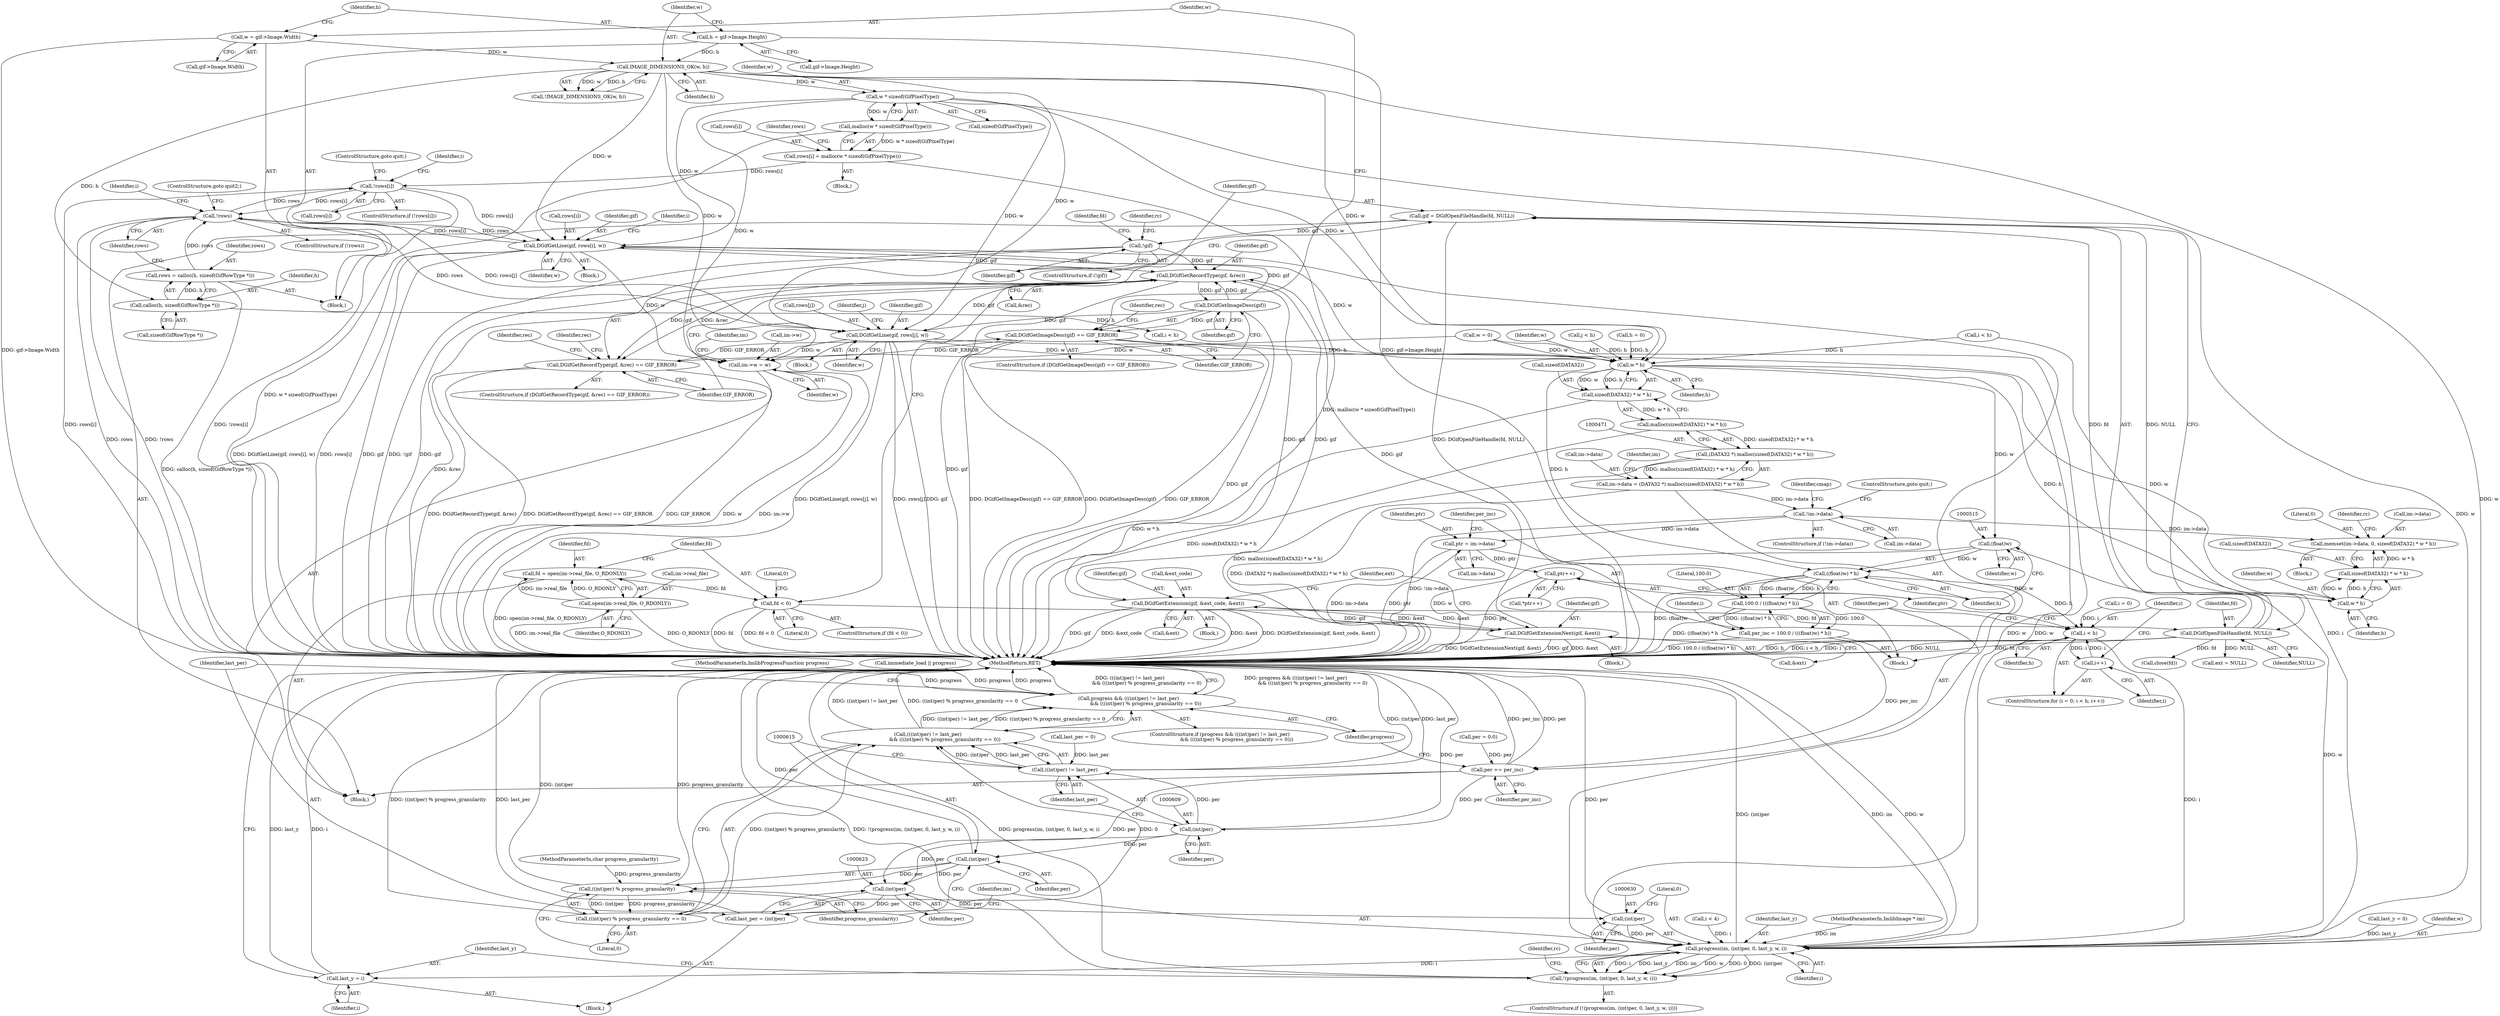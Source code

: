 digraph "0_enlightment_39641e74a560982fbf93f29bf96b37d27803cb56@array" {
"1000282" [label="(Call,!rows[i])"];
"1000259" [label="(Call,!rows)"];
"1000337" [label="(Call,DGifGetLine(gif, rows[i], w))"];
"1000225" [label="(Call,DGifGetImageDesc(gif))"];
"1000206" [label="(Call,DGifGetRecordType(gif, &rec))"];
"1000391" [label="(Call,DGifGetExtensionNext(gif, &ext))"];
"1000357" [label="(Call,DGifGetExtension(gif, &ext_code, &ext))"];
"1000192" [label="(Call,!gif)"];
"1000186" [label="(Call,gif = DGifOpenFileHandle(fd, NULL))"];
"1000188" [label="(Call,DGifOpenFileHandle(fd, NULL))"];
"1000181" [label="(Call,fd < 0)"];
"1000173" [label="(Call,fd = open(im->real_file, O_RDONLY))"];
"1000175" [label="(Call,open(im->real_file, O_RDONLY))"];
"1000319" [label="(Call,DGifGetLine(gif, rows[j], w))"];
"1000277" [label="(Call,w * sizeof(GifPixelType))"];
"1000248" [label="(Call,IMAGE_DIMENSIONS_OK(w, h))"];
"1000232" [label="(Call,w = gif->Image.Width)"];
"1000239" [label="(Call,h = gif->Image.Height)"];
"1000282" [label="(Call,!rows[i])"];
"1000272" [label="(Call,rows[i] = malloc(w * sizeof(GifPixelType)))"];
"1000276" [label="(Call,malloc(w * sizeof(GifPixelType)))"];
"1000252" [label="(Call,rows = calloc(h, sizeof(GifRowType *)))"];
"1000254" [label="(Call,calloc(h, sizeof(GifRowType *)))"];
"1000205" [label="(Call,DGifGetRecordType(gif, &rec) == GIF_ERROR)"];
"1000224" [label="(Call,DGifGetImageDesc(gif) == GIF_ERROR)"];
"1000415" [label="(Call,im->w = w)"];
"1000476" [label="(Call,w * h)"];
"1000473" [label="(Call,sizeof(DATA32) * w * h)"];
"1000472" [label="(Call,malloc(sizeof(DATA32) * w * h))"];
"1000470" [label="(Call,(DATA32 *) malloc(sizeof(DATA32) * w * h))"];
"1000466" [label="(Call,im->data = (DATA32 *) malloc(sizeof(DATA32) * w * h))"];
"1000480" [label="(Call,!im->data)"];
"1000489" [label="(Call,memset(im->data, 0, sizeof(DATA32) * w * h))"];
"1000504" [label="(Call,ptr = im->data)"];
"1000529" [label="(Call,ptr++)"];
"1000497" [label="(Call,w * h)"];
"1000494" [label="(Call,sizeof(DATA32) * w * h)"];
"1000514" [label="(Call,(float)w)"];
"1000513" [label="(Call,((float)w) * h)"];
"1000511" [label="(Call,100.0 / (((float)w) * h))"];
"1000509" [label="(Call,per_inc = 100.0 / (((float)w) * h))"];
"1000600" [label="(Call,per += per_inc)"];
"1000608" [label="(Call,(int)per)"];
"1000607" [label="(Call,((int)per) != last_per)"];
"1000606" [label="(Call,(((int)per) != last_per)\n                      && (((int)per) % progress_granularity == 0))"];
"1000604" [label="(Call,progress && (((int)per) != last_per)\n                      && (((int)per) % progress_granularity == 0))"];
"1000614" [label="(Call,(int)per)"];
"1000613" [label="(Call,((int)per) % progress_granularity)"];
"1000612" [label="(Call,((int)per) % progress_granularity == 0)"];
"1000622" [label="(Call,(int)per)"];
"1000620" [label="(Call,last_per = (int)per)"];
"1000629" [label="(Call,(int)per)"];
"1000627" [label="(Call,progress(im, (int)per, 0, last_y, w, i))"];
"1000626" [label="(Call,!(progress(im, (int)per, 0, last_y, w, i)))"];
"1000641" [label="(Call,last_y = i)"];
"1000522" [label="(Call,i < h)"];
"1000525" [label="(Call,i++)"];
"1000441" [label="(Call,immediate_load || progress)"];
"1000530" [label="(Identifier,ptr)"];
"1000253" [label="(Identifier,rows)"];
"1000487" [label="(Identifier,cmap)"];
"1000481" [label="(Call,im->data)"];
"1000264" [label="(Identifier,i)"];
"1000336" [label="(Block,)"];
"1000484" [label="(ControlStructure,goto quit;)"];
"1000520" [label="(Identifier,i)"];
"1000631" [label="(Identifier,per)"];
"1000339" [label="(Call,rows[i])"];
"1000466" [label="(Call,im->data = (DATA32 *) malloc(sizeof(DATA32) * w * h))"];
"1000208" [label="(Call,&rec)"];
"1000524" [label="(Identifier,h)"];
"1000298" [label="(Call,i < 4)"];
"1000608" [label="(Call,(int)per)"];
"1000422" [label="(Identifier,im)"];
"1000392" [label="(Identifier,gif)"];
"1000358" [label="(Identifier,gif)"];
"1000224" [label="(Call,DGifGetImageDesc(gif) == GIF_ERROR)"];
"1000324" [label="(Identifier,w)"];
"1000611" [label="(Identifier,last_per)"];
"1000210" [label="(Identifier,GIF_ERROR)"];
"1000514" [label="(Call,(float)w)"];
"1000522" [label="(Call,i < h)"];
"1000270" [label="(Identifier,i)"];
"1000174" [label="(Identifier,fd)"];
"1000627" [label="(Call,progress(im, (int)per, 0, last_y, w, i))"];
"1000284" [label="(Identifier,rows)"];
"1000497" [label="(Call,w * h)"];
"1000607" [label="(Call,((int)per) != last_per)"];
"1000612" [label="(Call,((int)per) % progress_granularity == 0)"];
"1000272" [label="(Call,rows[i] = malloc(w * sizeof(GifPixelType)))"];
"1000444" [label="(Block,)"];
"1000225" [label="(Call,DGifGetImageDesc(gif))"];
"1000493" [label="(Literal,0)"];
"1000342" [label="(Identifier,w)"];
"1000361" [label="(Call,&ext)"];
"1000331" [label="(Call,i < h)"];
"1000501" [label="(Identifier,rc)"];
"1000112" [label="(MethodParameterIn,char progress_granularity)"];
"1000338" [label="(Identifier,gif)"];
"1000250" [label="(Identifier,h)"];
"1000489" [label="(Call,memset(im->data, 0, sizeof(DATA32) * w * h))"];
"1000179" [label="(Identifier,O_RDONLY)"];
"1000195" [label="(Call,close(fd))"];
"1000643" [label="(Identifier,i)"];
"1000614" [label="(Call,(int)per)"];
"1000148" [label="(Call,last_per = 0)"];
"1000635" [label="(Identifier,i)"];
"1000601" [label="(Identifier,per)"];
"1000357" [label="(Call,DGifGetExtension(gif, &ext_code, &ext))"];
"1000604" [label="(Call,progress && (((int)per) != last_per)\n                      && (((int)per) % progress_granularity == 0))"];
"1000193" [label="(Identifier,gif)"];
"1000633" [label="(Identifier,last_y)"];
"1000529" [label="(Call,ptr++)"];
"1000477" [label="(Identifier,w)"];
"1000467" [label="(Call,im->data)"];
"1000518" [label="(ControlStructure,for (i = 0; i < h; i++))"];
"1000283" [label="(Call,rows[i])"];
"1000480" [label="(Call,!im->data)"];
"1000276" [label="(Call,malloc(w * sizeof(GifPixelType)))"];
"1000173" [label="(Call,fd = open(im->real_file, O_RDONLY))"];
"1000206" [label="(Call,DGifGetRecordType(gif, &rec))"];
"1000226" [label="(Identifier,gif)"];
"1000186" [label="(Call,gif = DGifOpenFileHandle(fd, NULL))"];
"1000176" [label="(Call,im->real_file)"];
"1000110" [label="(MethodParameterIn,ImlibImage * im)"];
"1000641" [label="(Call,last_y = i)"];
"1000499" [label="(Identifier,h)"];
"1000528" [label="(Call,*ptr++)"];
"1000248" [label="(Call,IMAGE_DIMENSIONS_OK(w, h))"];
"1000354" [label="(Call,ext = NULL)"];
"1000472" [label="(Call,malloc(sizeof(DATA32) * w * h))"];
"1000318" [label="(Block,)"];
"1000259" [label="(Call,!rows)"];
"1000416" [label="(Call,im->w)"];
"1000626" [label="(Call,!(progress(im, (int)per, 0, last_y, w, i)))"];
"1000205" [label="(Call,DGifGetRecordType(gif, &rec) == GIF_ERROR)"];
"1000351" [label="(Block,)"];
"1000513" [label="(Call,((float)w) * h)"];
"1000476" [label="(Call,w * h)"];
"1000642" [label="(Identifier,last_y)"];
"1000335" [label="(Identifier,i)"];
"1000314" [label="(Identifier,j)"];
"1000255" [label="(Identifier,h)"];
"1000183" [label="(Literal,0)"];
"1000232" [label="(Call,w = gif->Image.Width)"];
"1000271" [label="(Block,)"];
"1000512" [label="(Literal,100.0)"];
"1000111" [label="(MethodParameterIn,ImlibProgressFunction progress)"];
"1000473" [label="(Call,sizeof(DATA32) * w * h)"];
"1000310" [label="(Call,j < h)"];
"1000254" [label="(Call,calloc(h, sizeof(GifRowType *)))"];
"1000494" [label="(Call,sizeof(DATA32) * w * h)"];
"1000526" [label="(Identifier,i)"];
"1000519" [label="(Call,i = 0)"];
"1000282" [label="(Call,!rows[i])"];
"1000286" [label="(ControlStructure,goto quit;)"];
"1000320" [label="(Identifier,gif)"];
"1000419" [label="(Identifier,w)"];
"1000266" [label="(Call,i < h)"];
"1000605" [label="(Identifier,progress)"];
"1000616" [label="(Identifier,per)"];
"1000629" [label="(Call,(int)per)"];
"1000504" [label="(Call,ptr = im->data)"];
"1000273" [label="(Call,rows[i])"];
"1000606" [label="(Call,(((int)per) != last_per)\n                      && (((int)per) % progress_granularity == 0))"];
"1000281" [label="(ControlStructure,if (!rows[i]))"];
"1000618" [label="(Literal,0)"];
"1000247" [label="(Call,!IMAGE_DIMENSIONS_OK(w, h))"];
"1000189" [label="(Identifier,fd)"];
"1000240" [label="(Identifier,h)"];
"1000260" [label="(Identifier,rows)"];
"1000525" [label="(Call,i++)"];
"1000617" [label="(Identifier,progress_granularity)"];
"1000638" [label="(Identifier,rc)"];
"1000252" [label="(Call,rows = calloc(h, sizeof(GifRowType *)))"];
"1000517" [label="(Identifier,h)"];
"1000470" [label="(Call,(DATA32 *) malloc(sizeof(DATA32) * w * h))"];
"1000222" [label="(Block,)"];
"1000474" [label="(Call,sizeof(DATA32))"];
"1000187" [label="(Identifier,gif)"];
"1000227" [label="(Identifier,GIF_ERROR)"];
"1000191" [label="(ControlStructure,if (!gif))"];
"1000506" [label="(Call,im->data)"];
"1000190" [label="(Identifier,NULL)"];
"1000319" [label="(Call,DGifGetLine(gif, rows[j], w))"];
"1000152" [label="(Call,last_y = 0)"];
"1000628" [label="(Identifier,im)"];
"1000393" [label="(Call,&ext)"];
"1000204" [label="(ControlStructure,if (DGifGetRecordType(gif, &rec) == GIF_ERROR))"];
"1000610" [label="(Identifier,per)"];
"1000644" [label="(MethodReturn,RET)"];
"1000239" [label="(Call,h = gif->Image.Height)"];
"1000622" [label="(Call,(int)per)"];
"1000624" [label="(Identifier,per)"];
"1000505" [label="(Identifier,ptr)"];
"1000603" [label="(ControlStructure,if (progress && (((int)per) != last_per)\n                      && (((int)per) % progress_granularity == 0)))"];
"1000218" [label="(Identifier,rec)"];
"1000213" [label="(Identifier,rec)"];
"1000175" [label="(Call,open(im->real_file, O_RDONLY))"];
"1000321" [label="(Call,rows[j])"];
"1000139" [label="(Call,h = 0)"];
"1000359" [label="(Call,&ext_code)"];
"1000200" [label="(Identifier,rc)"];
"1000478" [label="(Identifier,h)"];
"1000482" [label="(Identifier,im)"];
"1000498" [label="(Identifier,w)"];
"1000207" [label="(Identifier,gif)"];
"1000510" [label="(Identifier,per_inc)"];
"1000114" [label="(Block,)"];
"1000495" [label="(Call,sizeof(DATA32))"];
"1000516" [label="(Identifier,w)"];
"1000634" [label="(Identifier,w)"];
"1000509" [label="(Call,per_inc = 100.0 / (((float)w) * h))"];
"1000479" [label="(ControlStructure,if (!im->data))"];
"1000619" [label="(Block,)"];
"1000613" [label="(Call,((int)per) % progress_granularity)"];
"1000258" [label="(ControlStructure,if (!rows))"];
"1000488" [label="(Block,)"];
"1000511" [label="(Call,100.0 / (((float)w) * h))"];
"1000230" [label="(Identifier,rec)"];
"1000364" [label="(Identifier,ext)"];
"1000143" [label="(Call,per = 0.0)"];
"1000180" [label="(ControlStructure,if (fd < 0))"];
"1000256" [label="(Call,sizeof(GifRowType *))"];
"1000620" [label="(Call,last_per = (int)per)"];
"1000602" [label="(Identifier,per_inc)"];
"1000241" [label="(Call,gif->Image.Height)"];
"1000185" [label="(Literal,0)"];
"1000181" [label="(Call,fd < 0)"];
"1000135" [label="(Call,w = 0)"];
"1000233" [label="(Identifier,w)"];
"1000632" [label="(Literal,0)"];
"1000391" [label="(Call,DGifGetExtensionNext(gif, &ext))"];
"1000490" [label="(Call,im->data)"];
"1000621" [label="(Identifier,last_per)"];
"1000415" [label="(Call,im->w = w)"];
"1000192" [label="(Call,!gif)"];
"1000196" [label="(Identifier,fd)"];
"1000188" [label="(Call,DGifOpenFileHandle(fd, NULL))"];
"1000223" [label="(ControlStructure,if (DGifGetImageDesc(gif) == GIF_ERROR))"];
"1000523" [label="(Identifier,i)"];
"1000365" [label="(Block,)"];
"1000278" [label="(Identifier,w)"];
"1000261" [label="(ControlStructure,goto quit2;)"];
"1000625" [label="(ControlStructure,if (!(progress(im, (int)per, 0, last_y, w, i))))"];
"1000234" [label="(Call,gif->Image.Width)"];
"1000182" [label="(Identifier,fd)"];
"1000279" [label="(Call,sizeof(GifPixelType))"];
"1000600" [label="(Call,per += per_inc)"];
"1000337" [label="(Call,DGifGetLine(gif, rows[i], w))"];
"1000249" [label="(Identifier,w)"];
"1000277" [label="(Call,w * sizeof(GifPixelType))"];
"1000282" -> "1000281"  [label="AST: "];
"1000282" -> "1000283"  [label="CFG: "];
"1000283" -> "1000282"  [label="AST: "];
"1000286" -> "1000282"  [label="CFG: "];
"1000270" -> "1000282"  [label="CFG: "];
"1000282" -> "1000644"  [label="DDG: !rows[i]"];
"1000282" -> "1000644"  [label="DDG: rows[i]"];
"1000282" -> "1000259"  [label="DDG: rows[i]"];
"1000259" -> "1000282"  [label="DDG: rows"];
"1000272" -> "1000282"  [label="DDG: rows[i]"];
"1000282" -> "1000337"  [label="DDG: rows[i]"];
"1000259" -> "1000258"  [label="AST: "];
"1000259" -> "1000260"  [label="CFG: "];
"1000260" -> "1000259"  [label="AST: "];
"1000261" -> "1000259"  [label="CFG: "];
"1000264" -> "1000259"  [label="CFG: "];
"1000259" -> "1000644"  [label="DDG: !rows"];
"1000259" -> "1000644"  [label="DDG: rows"];
"1000337" -> "1000259"  [label="DDG: rows[i]"];
"1000252" -> "1000259"  [label="DDG: rows"];
"1000319" -> "1000259"  [label="DDG: rows[j]"];
"1000259" -> "1000319"  [label="DDG: rows"];
"1000259" -> "1000337"  [label="DDG: rows"];
"1000337" -> "1000336"  [label="AST: "];
"1000337" -> "1000342"  [label="CFG: "];
"1000338" -> "1000337"  [label="AST: "];
"1000339" -> "1000337"  [label="AST: "];
"1000342" -> "1000337"  [label="AST: "];
"1000335" -> "1000337"  [label="CFG: "];
"1000337" -> "1000644"  [label="DDG: rows[i]"];
"1000337" -> "1000644"  [label="DDG: gif"];
"1000337" -> "1000644"  [label="DDG: DGifGetLine(gif, rows[i], w)"];
"1000337" -> "1000206"  [label="DDG: gif"];
"1000225" -> "1000337"  [label="DDG: gif"];
"1000248" -> "1000337"  [label="DDG: w"];
"1000277" -> "1000337"  [label="DDG: w"];
"1000337" -> "1000415"  [label="DDG: w"];
"1000337" -> "1000476"  [label="DDG: w"];
"1000337" -> "1000627"  [label="DDG: w"];
"1000225" -> "1000224"  [label="AST: "];
"1000225" -> "1000226"  [label="CFG: "];
"1000226" -> "1000225"  [label="AST: "];
"1000227" -> "1000225"  [label="CFG: "];
"1000225" -> "1000644"  [label="DDG: gif"];
"1000225" -> "1000206"  [label="DDG: gif"];
"1000225" -> "1000224"  [label="DDG: gif"];
"1000206" -> "1000225"  [label="DDG: gif"];
"1000225" -> "1000319"  [label="DDG: gif"];
"1000206" -> "1000205"  [label="AST: "];
"1000206" -> "1000208"  [label="CFG: "];
"1000207" -> "1000206"  [label="AST: "];
"1000208" -> "1000206"  [label="AST: "];
"1000210" -> "1000206"  [label="CFG: "];
"1000206" -> "1000644"  [label="DDG: &rec"];
"1000206" -> "1000644"  [label="DDG: gif"];
"1000206" -> "1000205"  [label="DDG: gif"];
"1000206" -> "1000205"  [label="DDG: &rec"];
"1000391" -> "1000206"  [label="DDG: gif"];
"1000192" -> "1000206"  [label="DDG: gif"];
"1000319" -> "1000206"  [label="DDG: gif"];
"1000357" -> "1000206"  [label="DDG: gif"];
"1000206" -> "1000357"  [label="DDG: gif"];
"1000391" -> "1000365"  [label="AST: "];
"1000391" -> "1000393"  [label="CFG: "];
"1000392" -> "1000391"  [label="AST: "];
"1000393" -> "1000391"  [label="AST: "];
"1000364" -> "1000391"  [label="CFG: "];
"1000391" -> "1000644"  [label="DDG: gif"];
"1000391" -> "1000644"  [label="DDG: &ext"];
"1000391" -> "1000644"  [label="DDG: DGifGetExtensionNext(gif, &ext)"];
"1000391" -> "1000357"  [label="DDG: &ext"];
"1000357" -> "1000391"  [label="DDG: gif"];
"1000357" -> "1000391"  [label="DDG: &ext"];
"1000357" -> "1000351"  [label="AST: "];
"1000357" -> "1000361"  [label="CFG: "];
"1000358" -> "1000357"  [label="AST: "];
"1000359" -> "1000357"  [label="AST: "];
"1000361" -> "1000357"  [label="AST: "];
"1000364" -> "1000357"  [label="CFG: "];
"1000357" -> "1000644"  [label="DDG: &ext"];
"1000357" -> "1000644"  [label="DDG: DGifGetExtension(gif, &ext_code, &ext)"];
"1000357" -> "1000644"  [label="DDG: gif"];
"1000357" -> "1000644"  [label="DDG: &ext_code"];
"1000192" -> "1000191"  [label="AST: "];
"1000192" -> "1000193"  [label="CFG: "];
"1000193" -> "1000192"  [label="AST: "];
"1000196" -> "1000192"  [label="CFG: "];
"1000200" -> "1000192"  [label="CFG: "];
"1000192" -> "1000644"  [label="DDG: gif"];
"1000192" -> "1000644"  [label="DDG: !gif"];
"1000186" -> "1000192"  [label="DDG: gif"];
"1000186" -> "1000114"  [label="AST: "];
"1000186" -> "1000188"  [label="CFG: "];
"1000187" -> "1000186"  [label="AST: "];
"1000188" -> "1000186"  [label="AST: "];
"1000193" -> "1000186"  [label="CFG: "];
"1000186" -> "1000644"  [label="DDG: DGifOpenFileHandle(fd, NULL)"];
"1000188" -> "1000186"  [label="DDG: fd"];
"1000188" -> "1000186"  [label="DDG: NULL"];
"1000188" -> "1000190"  [label="CFG: "];
"1000189" -> "1000188"  [label="AST: "];
"1000190" -> "1000188"  [label="AST: "];
"1000188" -> "1000644"  [label="DDG: NULL"];
"1000188" -> "1000644"  [label="DDG: fd"];
"1000181" -> "1000188"  [label="DDG: fd"];
"1000188" -> "1000195"  [label="DDG: fd"];
"1000188" -> "1000354"  [label="DDG: NULL"];
"1000181" -> "1000180"  [label="AST: "];
"1000181" -> "1000183"  [label="CFG: "];
"1000182" -> "1000181"  [label="AST: "];
"1000183" -> "1000181"  [label="AST: "];
"1000185" -> "1000181"  [label="CFG: "];
"1000187" -> "1000181"  [label="CFG: "];
"1000181" -> "1000644"  [label="DDG: fd"];
"1000181" -> "1000644"  [label="DDG: fd < 0"];
"1000173" -> "1000181"  [label="DDG: fd"];
"1000173" -> "1000114"  [label="AST: "];
"1000173" -> "1000175"  [label="CFG: "];
"1000174" -> "1000173"  [label="AST: "];
"1000175" -> "1000173"  [label="AST: "];
"1000182" -> "1000173"  [label="CFG: "];
"1000173" -> "1000644"  [label="DDG: open(im->real_file, O_RDONLY)"];
"1000175" -> "1000173"  [label="DDG: im->real_file"];
"1000175" -> "1000173"  [label="DDG: O_RDONLY"];
"1000175" -> "1000179"  [label="CFG: "];
"1000176" -> "1000175"  [label="AST: "];
"1000179" -> "1000175"  [label="AST: "];
"1000175" -> "1000644"  [label="DDG: O_RDONLY"];
"1000175" -> "1000644"  [label="DDG: im->real_file"];
"1000319" -> "1000318"  [label="AST: "];
"1000319" -> "1000324"  [label="CFG: "];
"1000320" -> "1000319"  [label="AST: "];
"1000321" -> "1000319"  [label="AST: "];
"1000324" -> "1000319"  [label="AST: "];
"1000314" -> "1000319"  [label="CFG: "];
"1000319" -> "1000644"  [label="DDG: DGifGetLine(gif, rows[j], w)"];
"1000319" -> "1000644"  [label="DDG: rows[j]"];
"1000319" -> "1000644"  [label="DDG: gif"];
"1000277" -> "1000319"  [label="DDG: w"];
"1000248" -> "1000319"  [label="DDG: w"];
"1000319" -> "1000415"  [label="DDG: w"];
"1000319" -> "1000476"  [label="DDG: w"];
"1000319" -> "1000627"  [label="DDG: w"];
"1000277" -> "1000276"  [label="AST: "];
"1000277" -> "1000279"  [label="CFG: "];
"1000278" -> "1000277"  [label="AST: "];
"1000279" -> "1000277"  [label="AST: "];
"1000276" -> "1000277"  [label="CFG: "];
"1000277" -> "1000276"  [label="DDG: w"];
"1000248" -> "1000277"  [label="DDG: w"];
"1000277" -> "1000415"  [label="DDG: w"];
"1000277" -> "1000476"  [label="DDG: w"];
"1000277" -> "1000627"  [label="DDG: w"];
"1000248" -> "1000247"  [label="AST: "];
"1000248" -> "1000250"  [label="CFG: "];
"1000249" -> "1000248"  [label="AST: "];
"1000250" -> "1000248"  [label="AST: "];
"1000247" -> "1000248"  [label="CFG: "];
"1000248" -> "1000247"  [label="DDG: w"];
"1000248" -> "1000247"  [label="DDG: h"];
"1000232" -> "1000248"  [label="DDG: w"];
"1000239" -> "1000248"  [label="DDG: h"];
"1000248" -> "1000254"  [label="DDG: h"];
"1000248" -> "1000415"  [label="DDG: w"];
"1000248" -> "1000476"  [label="DDG: w"];
"1000248" -> "1000627"  [label="DDG: w"];
"1000232" -> "1000222"  [label="AST: "];
"1000232" -> "1000234"  [label="CFG: "];
"1000233" -> "1000232"  [label="AST: "];
"1000234" -> "1000232"  [label="AST: "];
"1000240" -> "1000232"  [label="CFG: "];
"1000232" -> "1000644"  [label="DDG: gif->Image.Width"];
"1000239" -> "1000222"  [label="AST: "];
"1000239" -> "1000241"  [label="CFG: "];
"1000240" -> "1000239"  [label="AST: "];
"1000241" -> "1000239"  [label="AST: "];
"1000249" -> "1000239"  [label="CFG: "];
"1000239" -> "1000644"  [label="DDG: gif->Image.Height"];
"1000272" -> "1000271"  [label="AST: "];
"1000272" -> "1000276"  [label="CFG: "];
"1000273" -> "1000272"  [label="AST: "];
"1000276" -> "1000272"  [label="AST: "];
"1000284" -> "1000272"  [label="CFG: "];
"1000272" -> "1000644"  [label="DDG: malloc(w * sizeof(GifPixelType))"];
"1000276" -> "1000272"  [label="DDG: w * sizeof(GifPixelType)"];
"1000276" -> "1000644"  [label="DDG: w * sizeof(GifPixelType)"];
"1000252" -> "1000222"  [label="AST: "];
"1000252" -> "1000254"  [label="CFG: "];
"1000253" -> "1000252"  [label="AST: "];
"1000254" -> "1000252"  [label="AST: "];
"1000260" -> "1000252"  [label="CFG: "];
"1000252" -> "1000644"  [label="DDG: calloc(h, sizeof(GifRowType *))"];
"1000254" -> "1000252"  [label="DDG: h"];
"1000254" -> "1000256"  [label="CFG: "];
"1000255" -> "1000254"  [label="AST: "];
"1000256" -> "1000254"  [label="AST: "];
"1000254" -> "1000266"  [label="DDG: h"];
"1000205" -> "1000204"  [label="AST: "];
"1000205" -> "1000210"  [label="CFG: "];
"1000210" -> "1000205"  [label="AST: "];
"1000213" -> "1000205"  [label="CFG: "];
"1000218" -> "1000205"  [label="CFG: "];
"1000205" -> "1000644"  [label="DDG: GIF_ERROR"];
"1000205" -> "1000644"  [label="DDG: DGifGetRecordType(gif, &rec)"];
"1000205" -> "1000644"  [label="DDG: DGifGetRecordType(gif, &rec) == GIF_ERROR"];
"1000224" -> "1000205"  [label="DDG: GIF_ERROR"];
"1000205" -> "1000224"  [label="DDG: GIF_ERROR"];
"1000224" -> "1000223"  [label="AST: "];
"1000224" -> "1000227"  [label="CFG: "];
"1000227" -> "1000224"  [label="AST: "];
"1000230" -> "1000224"  [label="CFG: "];
"1000233" -> "1000224"  [label="CFG: "];
"1000224" -> "1000644"  [label="DDG: DGifGetImageDesc(gif)"];
"1000224" -> "1000644"  [label="DDG: GIF_ERROR"];
"1000224" -> "1000644"  [label="DDG: DGifGetImageDesc(gif) == GIF_ERROR"];
"1000415" -> "1000114"  [label="AST: "];
"1000415" -> "1000419"  [label="CFG: "];
"1000416" -> "1000415"  [label="AST: "];
"1000419" -> "1000415"  [label="AST: "];
"1000422" -> "1000415"  [label="CFG: "];
"1000415" -> "1000644"  [label="DDG: im->w"];
"1000415" -> "1000644"  [label="DDG: w"];
"1000135" -> "1000415"  [label="DDG: w"];
"1000476" -> "1000473"  [label="AST: "];
"1000476" -> "1000478"  [label="CFG: "];
"1000477" -> "1000476"  [label="AST: "];
"1000478" -> "1000476"  [label="AST: "];
"1000473" -> "1000476"  [label="CFG: "];
"1000476" -> "1000473"  [label="DDG: w"];
"1000476" -> "1000473"  [label="DDG: h"];
"1000135" -> "1000476"  [label="DDG: w"];
"1000310" -> "1000476"  [label="DDG: h"];
"1000331" -> "1000476"  [label="DDG: h"];
"1000139" -> "1000476"  [label="DDG: h"];
"1000266" -> "1000476"  [label="DDG: h"];
"1000476" -> "1000497"  [label="DDG: w"];
"1000476" -> "1000497"  [label="DDG: h"];
"1000476" -> "1000514"  [label="DDG: w"];
"1000476" -> "1000513"  [label="DDG: h"];
"1000473" -> "1000472"  [label="AST: "];
"1000474" -> "1000473"  [label="AST: "];
"1000472" -> "1000473"  [label="CFG: "];
"1000473" -> "1000644"  [label="DDG: w * h"];
"1000473" -> "1000472"  [label="DDG: w * h"];
"1000472" -> "1000470"  [label="AST: "];
"1000470" -> "1000472"  [label="CFG: "];
"1000472" -> "1000644"  [label="DDG: sizeof(DATA32) * w * h"];
"1000472" -> "1000470"  [label="DDG: sizeof(DATA32) * w * h"];
"1000470" -> "1000466"  [label="AST: "];
"1000471" -> "1000470"  [label="AST: "];
"1000466" -> "1000470"  [label="CFG: "];
"1000470" -> "1000644"  [label="DDG: malloc(sizeof(DATA32) * w * h)"];
"1000470" -> "1000466"  [label="DDG: malloc(sizeof(DATA32) * w * h)"];
"1000466" -> "1000444"  [label="AST: "];
"1000467" -> "1000466"  [label="AST: "];
"1000482" -> "1000466"  [label="CFG: "];
"1000466" -> "1000644"  [label="DDG: (DATA32 *) malloc(sizeof(DATA32) * w * h)"];
"1000466" -> "1000480"  [label="DDG: im->data"];
"1000480" -> "1000479"  [label="AST: "];
"1000480" -> "1000481"  [label="CFG: "];
"1000481" -> "1000480"  [label="AST: "];
"1000484" -> "1000480"  [label="CFG: "];
"1000487" -> "1000480"  [label="CFG: "];
"1000480" -> "1000644"  [label="DDG: !im->data"];
"1000480" -> "1000489"  [label="DDG: im->data"];
"1000480" -> "1000504"  [label="DDG: im->data"];
"1000489" -> "1000488"  [label="AST: "];
"1000489" -> "1000494"  [label="CFG: "];
"1000490" -> "1000489"  [label="AST: "];
"1000493" -> "1000489"  [label="AST: "];
"1000494" -> "1000489"  [label="AST: "];
"1000501" -> "1000489"  [label="CFG: "];
"1000494" -> "1000489"  [label="DDG: w * h"];
"1000504" -> "1000444"  [label="AST: "];
"1000504" -> "1000506"  [label="CFG: "];
"1000505" -> "1000504"  [label="AST: "];
"1000506" -> "1000504"  [label="AST: "];
"1000510" -> "1000504"  [label="CFG: "];
"1000504" -> "1000644"  [label="DDG: im->data"];
"1000504" -> "1000644"  [label="DDG: ptr"];
"1000504" -> "1000529"  [label="DDG: ptr"];
"1000529" -> "1000528"  [label="AST: "];
"1000529" -> "1000530"  [label="CFG: "];
"1000530" -> "1000529"  [label="AST: "];
"1000528" -> "1000529"  [label="CFG: "];
"1000529" -> "1000644"  [label="DDG: ptr"];
"1000497" -> "1000494"  [label="AST: "];
"1000497" -> "1000499"  [label="CFG: "];
"1000498" -> "1000497"  [label="AST: "];
"1000499" -> "1000497"  [label="AST: "];
"1000494" -> "1000497"  [label="CFG: "];
"1000497" -> "1000494"  [label="DDG: w"];
"1000497" -> "1000494"  [label="DDG: h"];
"1000495" -> "1000494"  [label="AST: "];
"1000514" -> "1000513"  [label="AST: "];
"1000514" -> "1000516"  [label="CFG: "];
"1000515" -> "1000514"  [label="AST: "];
"1000516" -> "1000514"  [label="AST: "];
"1000517" -> "1000514"  [label="CFG: "];
"1000514" -> "1000644"  [label="DDG: w"];
"1000514" -> "1000513"  [label="DDG: w"];
"1000514" -> "1000627"  [label="DDG: w"];
"1000513" -> "1000511"  [label="AST: "];
"1000513" -> "1000517"  [label="CFG: "];
"1000517" -> "1000513"  [label="AST: "];
"1000511" -> "1000513"  [label="CFG: "];
"1000513" -> "1000644"  [label="DDG: (float)w"];
"1000513" -> "1000511"  [label="DDG: (float)w"];
"1000513" -> "1000511"  [label="DDG: h"];
"1000513" -> "1000522"  [label="DDG: h"];
"1000511" -> "1000509"  [label="AST: "];
"1000512" -> "1000511"  [label="AST: "];
"1000509" -> "1000511"  [label="CFG: "];
"1000511" -> "1000644"  [label="DDG: ((float)w) * h"];
"1000511" -> "1000509"  [label="DDG: 100.0"];
"1000511" -> "1000509"  [label="DDG: ((float)w) * h"];
"1000509" -> "1000444"  [label="AST: "];
"1000510" -> "1000509"  [label="AST: "];
"1000520" -> "1000509"  [label="CFG: "];
"1000509" -> "1000644"  [label="DDG: 100.0 / (((float)w) * h)"];
"1000509" -> "1000600"  [label="DDG: per_inc"];
"1000600" -> "1000114"  [label="AST: "];
"1000600" -> "1000602"  [label="CFG: "];
"1000601" -> "1000600"  [label="AST: "];
"1000602" -> "1000600"  [label="AST: "];
"1000605" -> "1000600"  [label="CFG: "];
"1000600" -> "1000644"  [label="DDG: per_inc"];
"1000600" -> "1000644"  [label="DDG: per"];
"1000143" -> "1000600"  [label="DDG: per"];
"1000600" -> "1000608"  [label="DDG: per"];
"1000600" -> "1000622"  [label="DDG: per"];
"1000608" -> "1000607"  [label="AST: "];
"1000608" -> "1000610"  [label="CFG: "];
"1000609" -> "1000608"  [label="AST: "];
"1000610" -> "1000608"  [label="AST: "];
"1000611" -> "1000608"  [label="CFG: "];
"1000608" -> "1000644"  [label="DDG: per"];
"1000608" -> "1000607"  [label="DDG: per"];
"1000608" -> "1000614"  [label="DDG: per"];
"1000608" -> "1000622"  [label="DDG: per"];
"1000607" -> "1000606"  [label="AST: "];
"1000607" -> "1000611"  [label="CFG: "];
"1000611" -> "1000607"  [label="AST: "];
"1000615" -> "1000607"  [label="CFG: "];
"1000606" -> "1000607"  [label="CFG: "];
"1000607" -> "1000644"  [label="DDG: (int)per"];
"1000607" -> "1000644"  [label="DDG: last_per"];
"1000607" -> "1000606"  [label="DDG: (int)per"];
"1000607" -> "1000606"  [label="DDG: last_per"];
"1000148" -> "1000607"  [label="DDG: last_per"];
"1000606" -> "1000604"  [label="AST: "];
"1000606" -> "1000612"  [label="CFG: "];
"1000612" -> "1000606"  [label="AST: "];
"1000604" -> "1000606"  [label="CFG: "];
"1000606" -> "1000644"  [label="DDG: ((int)per) != last_per"];
"1000606" -> "1000644"  [label="DDG: ((int)per) % progress_granularity == 0"];
"1000606" -> "1000604"  [label="DDG: ((int)per) != last_per"];
"1000606" -> "1000604"  [label="DDG: ((int)per) % progress_granularity == 0"];
"1000612" -> "1000606"  [label="DDG: ((int)per) % progress_granularity"];
"1000612" -> "1000606"  [label="DDG: 0"];
"1000604" -> "1000603"  [label="AST: "];
"1000604" -> "1000605"  [label="CFG: "];
"1000605" -> "1000604"  [label="AST: "];
"1000621" -> "1000604"  [label="CFG: "];
"1000644" -> "1000604"  [label="CFG: "];
"1000604" -> "1000644"  [label="DDG: progress && (((int)per) != last_per)\n                      && (((int)per) % progress_granularity == 0)"];
"1000604" -> "1000644"  [label="DDG: progress"];
"1000604" -> "1000644"  [label="DDG: (((int)per) != last_per)\n                      && (((int)per) % progress_granularity == 0)"];
"1000441" -> "1000604"  [label="DDG: progress"];
"1000111" -> "1000604"  [label="DDG: progress"];
"1000614" -> "1000613"  [label="AST: "];
"1000614" -> "1000616"  [label="CFG: "];
"1000615" -> "1000614"  [label="AST: "];
"1000616" -> "1000614"  [label="AST: "];
"1000617" -> "1000614"  [label="CFG: "];
"1000614" -> "1000644"  [label="DDG: per"];
"1000614" -> "1000613"  [label="DDG: per"];
"1000614" -> "1000622"  [label="DDG: per"];
"1000613" -> "1000612"  [label="AST: "];
"1000613" -> "1000617"  [label="CFG: "];
"1000617" -> "1000613"  [label="AST: "];
"1000618" -> "1000613"  [label="CFG: "];
"1000613" -> "1000644"  [label="DDG: (int)per"];
"1000613" -> "1000644"  [label="DDG: progress_granularity"];
"1000613" -> "1000612"  [label="DDG: (int)per"];
"1000613" -> "1000612"  [label="DDG: progress_granularity"];
"1000112" -> "1000613"  [label="DDG: progress_granularity"];
"1000612" -> "1000618"  [label="CFG: "];
"1000618" -> "1000612"  [label="AST: "];
"1000612" -> "1000644"  [label="DDG: ((int)per) % progress_granularity"];
"1000622" -> "1000620"  [label="AST: "];
"1000622" -> "1000624"  [label="CFG: "];
"1000623" -> "1000622"  [label="AST: "];
"1000624" -> "1000622"  [label="AST: "];
"1000620" -> "1000622"  [label="CFG: "];
"1000622" -> "1000620"  [label="DDG: per"];
"1000622" -> "1000629"  [label="DDG: per"];
"1000620" -> "1000619"  [label="AST: "];
"1000621" -> "1000620"  [label="AST: "];
"1000628" -> "1000620"  [label="CFG: "];
"1000620" -> "1000644"  [label="DDG: last_per"];
"1000629" -> "1000627"  [label="AST: "];
"1000629" -> "1000631"  [label="CFG: "];
"1000630" -> "1000629"  [label="AST: "];
"1000631" -> "1000629"  [label="AST: "];
"1000632" -> "1000629"  [label="CFG: "];
"1000629" -> "1000644"  [label="DDG: per"];
"1000629" -> "1000627"  [label="DDG: per"];
"1000627" -> "1000626"  [label="AST: "];
"1000627" -> "1000635"  [label="CFG: "];
"1000628" -> "1000627"  [label="AST: "];
"1000632" -> "1000627"  [label="AST: "];
"1000633" -> "1000627"  [label="AST: "];
"1000634" -> "1000627"  [label="AST: "];
"1000635" -> "1000627"  [label="AST: "];
"1000626" -> "1000627"  [label="CFG: "];
"1000627" -> "1000644"  [label="DDG: (int)per"];
"1000627" -> "1000644"  [label="DDG: im"];
"1000627" -> "1000644"  [label="DDG: w"];
"1000627" -> "1000626"  [label="DDG: i"];
"1000627" -> "1000626"  [label="DDG: last_y"];
"1000627" -> "1000626"  [label="DDG: im"];
"1000627" -> "1000626"  [label="DDG: w"];
"1000627" -> "1000626"  [label="DDG: 0"];
"1000627" -> "1000626"  [label="DDG: (int)per"];
"1000110" -> "1000627"  [label="DDG: im"];
"1000152" -> "1000627"  [label="DDG: last_y"];
"1000135" -> "1000627"  [label="DDG: w"];
"1000298" -> "1000627"  [label="DDG: i"];
"1000331" -> "1000627"  [label="DDG: i"];
"1000522" -> "1000627"  [label="DDG: i"];
"1000627" -> "1000641"  [label="DDG: i"];
"1000626" -> "1000625"  [label="AST: "];
"1000638" -> "1000626"  [label="CFG: "];
"1000642" -> "1000626"  [label="CFG: "];
"1000626" -> "1000644"  [label="DDG: !(progress(im, (int)per, 0, last_y, w, i))"];
"1000626" -> "1000644"  [label="DDG: progress(im, (int)per, 0, last_y, w, i)"];
"1000641" -> "1000619"  [label="AST: "];
"1000641" -> "1000643"  [label="CFG: "];
"1000642" -> "1000641"  [label="AST: "];
"1000643" -> "1000641"  [label="AST: "];
"1000644" -> "1000641"  [label="CFG: "];
"1000641" -> "1000644"  [label="DDG: i"];
"1000641" -> "1000644"  [label="DDG: last_y"];
"1000522" -> "1000518"  [label="AST: "];
"1000522" -> "1000524"  [label="CFG: "];
"1000523" -> "1000522"  [label="AST: "];
"1000524" -> "1000522"  [label="AST: "];
"1000530" -> "1000522"  [label="CFG: "];
"1000601" -> "1000522"  [label="CFG: "];
"1000522" -> "1000644"  [label="DDG: h"];
"1000522" -> "1000644"  [label="DDG: i < h"];
"1000522" -> "1000644"  [label="DDG: i"];
"1000519" -> "1000522"  [label="DDG: i"];
"1000525" -> "1000522"  [label="DDG: i"];
"1000522" -> "1000525"  [label="DDG: i"];
"1000525" -> "1000518"  [label="AST: "];
"1000525" -> "1000526"  [label="CFG: "];
"1000526" -> "1000525"  [label="AST: "];
"1000523" -> "1000525"  [label="CFG: "];
}
